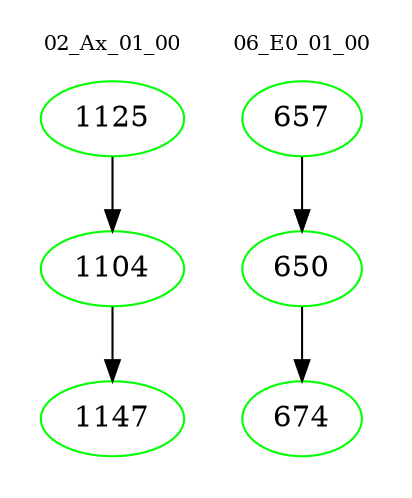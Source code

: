digraph{
subgraph cluster_0 {
color = white
label = "02_Ax_01_00";
fontsize=10;
T0_1125 [label="1125", color="green"]
T0_1125 -> T0_1104 [color="black"]
T0_1104 [label="1104", color="green"]
T0_1104 -> T0_1147 [color="black"]
T0_1147 [label="1147", color="green"]
}
subgraph cluster_1 {
color = white
label = "06_E0_01_00";
fontsize=10;
T1_657 [label="657", color="green"]
T1_657 -> T1_650 [color="black"]
T1_650 [label="650", color="green"]
T1_650 -> T1_674 [color="black"]
T1_674 [label="674", color="green"]
}
}
